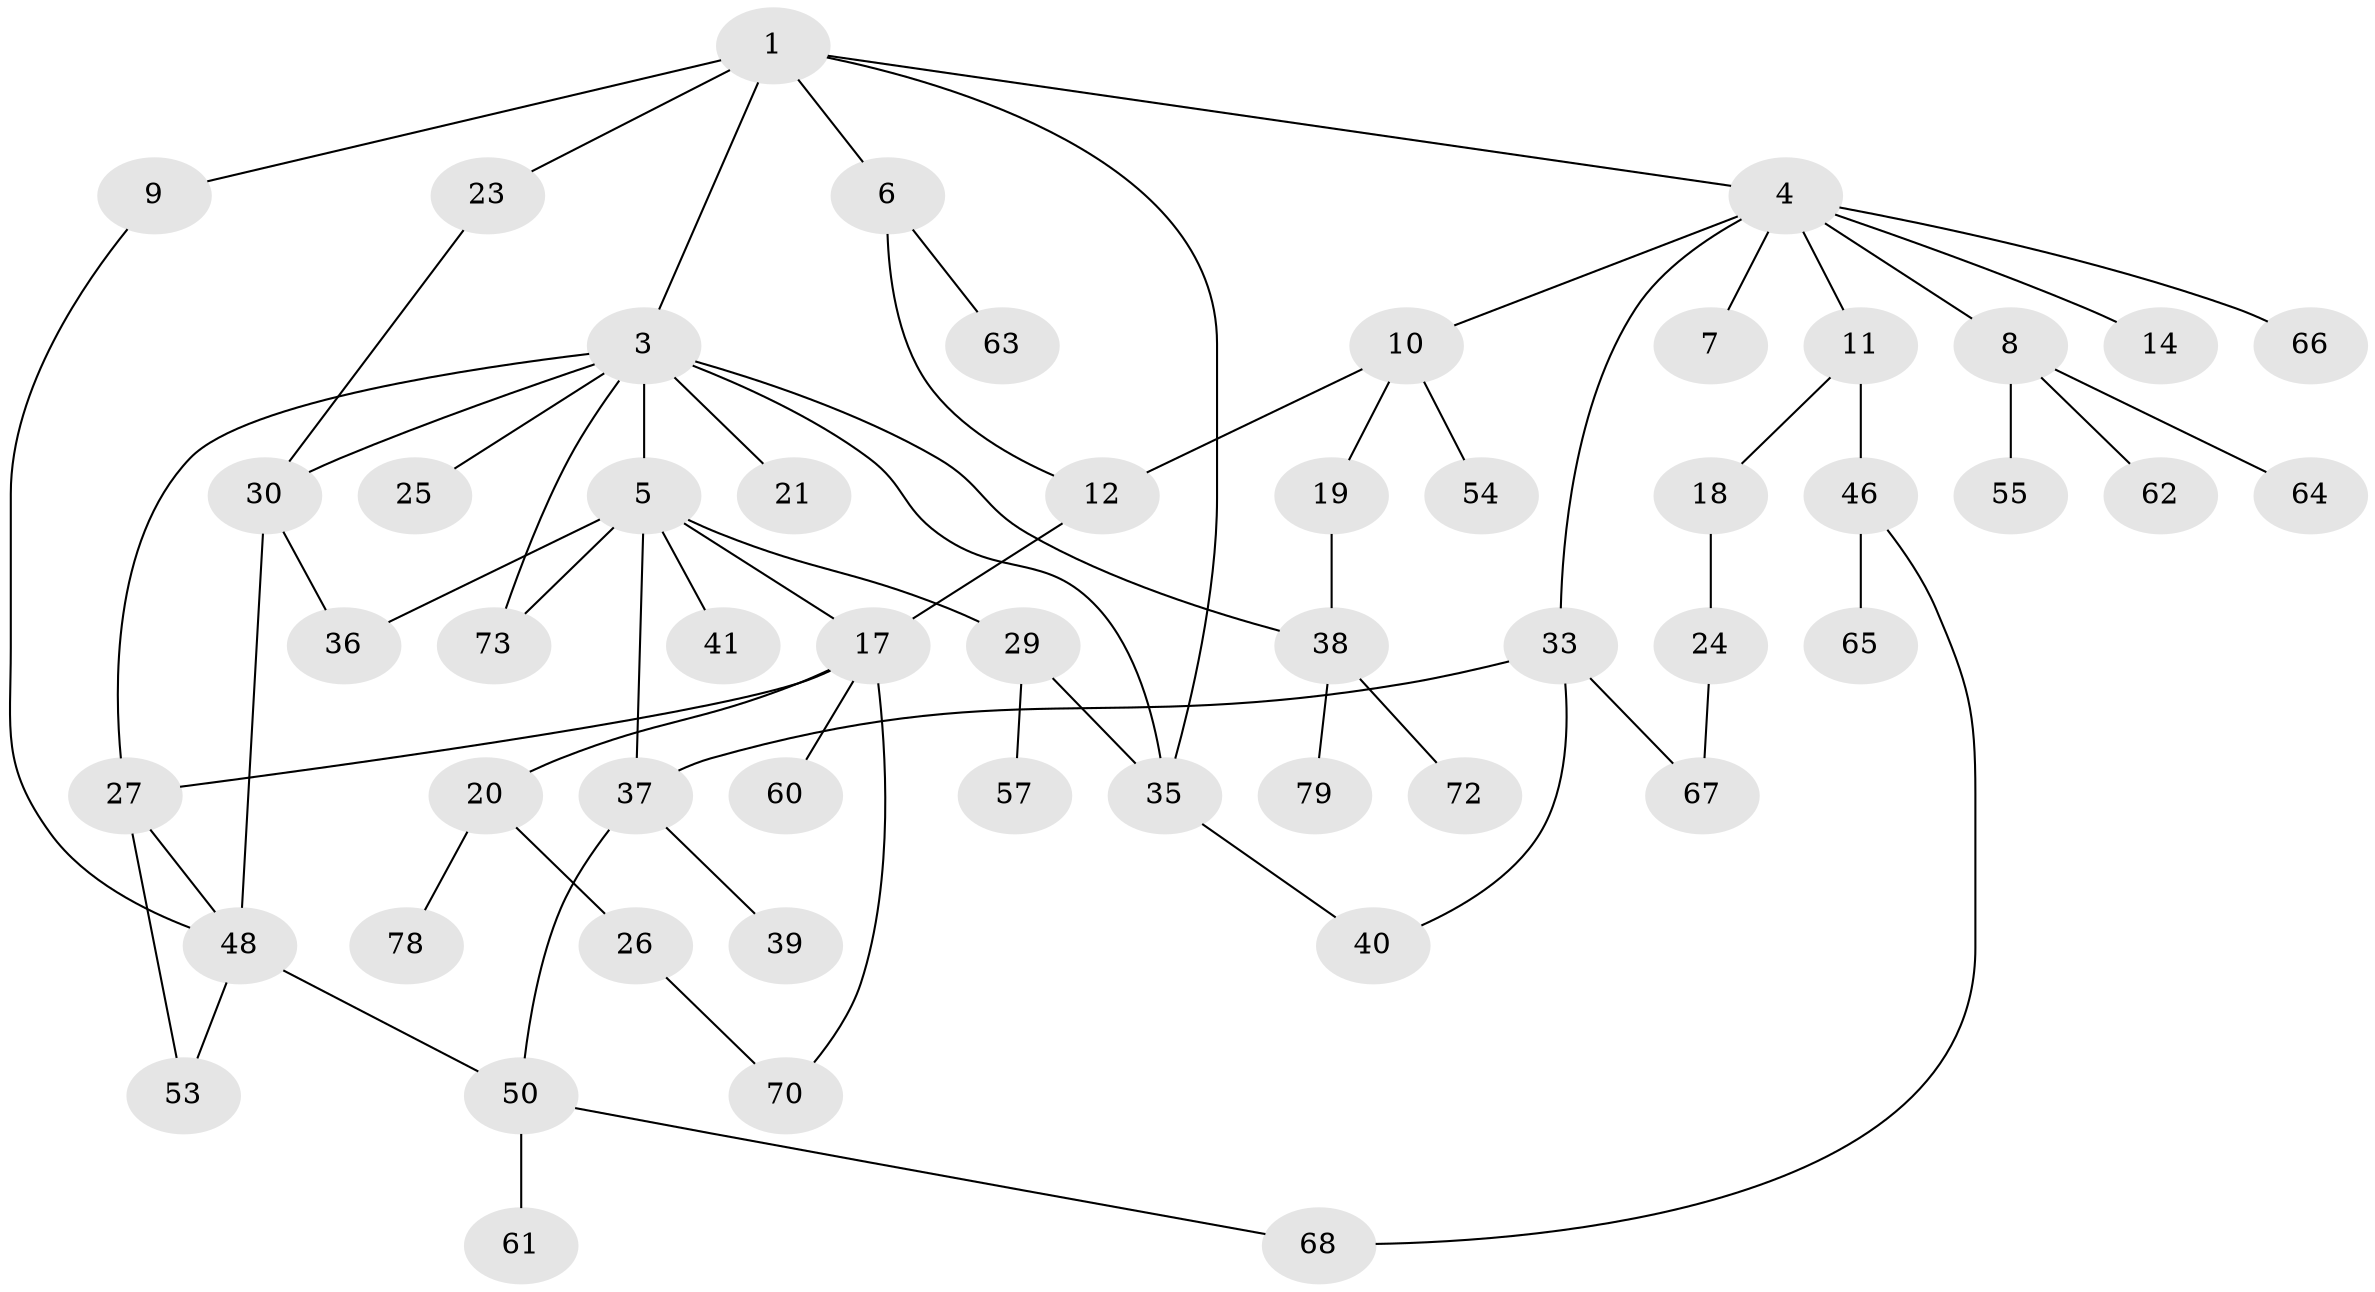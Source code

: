// original degree distribution, {5: 0.075, 3: 0.15, 6: 0.025, 8: 0.0125, 1: 0.325, 4: 0.1, 2: 0.3125}
// Generated by graph-tools (version 1.1) at 2025/41/03/06/25 10:41:26]
// undirected, 53 vertices, 70 edges
graph export_dot {
graph [start="1"]
  node [color=gray90,style=filled];
  1 [super="+2"];
  3 [super="+16"];
  4 [super="+45"];
  5 [super="+22"];
  6 [super="+15"];
  7;
  8 [super="+43"];
  9 [super="+31"];
  10 [super="+13"];
  11 [super="+28"];
  12 [super="+42"];
  14;
  17 [super="+52"];
  18;
  19;
  20 [super="+47"];
  21;
  23;
  24 [super="+76"];
  25;
  26 [super="+77"];
  27;
  29 [super="+32"];
  30 [super="+58"];
  33 [super="+34"];
  35 [super="+71"];
  36 [super="+49"];
  37 [super="+44"];
  38 [super="+51"];
  39;
  40 [super="+69"];
  41;
  46 [super="+59"];
  48;
  50 [super="+56"];
  53 [super="+80"];
  54;
  55;
  57;
  60;
  61 [super="+75"];
  62;
  63;
  64;
  65;
  66;
  67;
  68 [super="+74"];
  70;
  72;
  73;
  78;
  79;
  1 -- 3;
  1 -- 9;
  1 -- 23;
  1 -- 35;
  1 -- 4;
  1 -- 6;
  3 -- 5;
  3 -- 27;
  3 -- 73;
  3 -- 30;
  3 -- 35;
  3 -- 21;
  3 -- 38;
  3 -- 25;
  4 -- 7;
  4 -- 8;
  4 -- 10;
  4 -- 11;
  4 -- 14;
  4 -- 33;
  4 -- 66;
  5 -- 29;
  5 -- 41;
  5 -- 73;
  5 -- 17;
  5 -- 37;
  5 -- 36;
  6 -- 12;
  6 -- 63;
  8 -- 55;
  8 -- 64;
  8 -- 62;
  9 -- 48;
  10 -- 19;
  10 -- 54;
  10 -- 12;
  11 -- 18;
  11 -- 46;
  12 -- 17;
  17 -- 20;
  17 -- 60;
  17 -- 27;
  17 -- 70;
  18 -- 24;
  19 -- 38;
  20 -- 26;
  20 -- 78;
  23 -- 30;
  24 -- 67;
  26 -- 70;
  27 -- 48;
  27 -- 53;
  29 -- 57;
  29 -- 35;
  30 -- 36;
  30 -- 48;
  33 -- 40;
  33 -- 67;
  33 -- 37;
  35 -- 40;
  37 -- 39;
  37 -- 50;
  38 -- 72;
  38 -- 79;
  46 -- 65;
  46 -- 68;
  48 -- 50;
  48 -- 53;
  50 -- 68;
  50 -- 61;
}
